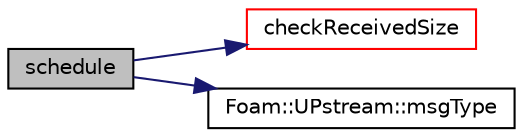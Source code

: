 digraph "schedule"
{
  bgcolor="transparent";
  edge [fontname="Helvetica",fontsize="10",labelfontname="Helvetica",labelfontsize="10"];
  node [fontname="Helvetica",fontsize="10",shape=record];
  rankdir="LR";
  Node930 [label="schedule",height=0.2,width=0.4,color="black", fillcolor="grey75", style="filled", fontcolor="black"];
  Node930 -> Node931 [color="midnightblue",fontsize="10",style="solid",fontname="Helvetica"];
  Node931 [label="checkReceivedSize",height=0.2,width=0.4,color="red",URL="$a28525.html#a79f3e9c8068cff6c90dab81338508707"];
  Node930 -> Node977 [color="midnightblue",fontsize="10",style="solid",fontname="Helvetica"];
  Node977 [label="Foam::UPstream::msgType",height=0.2,width=0.4,color="black",URL="$a27377.html#ae5b8fe6652f6320aa6c7f5c44b6f01b7",tooltip="Message tag of standard messages. "];
}
